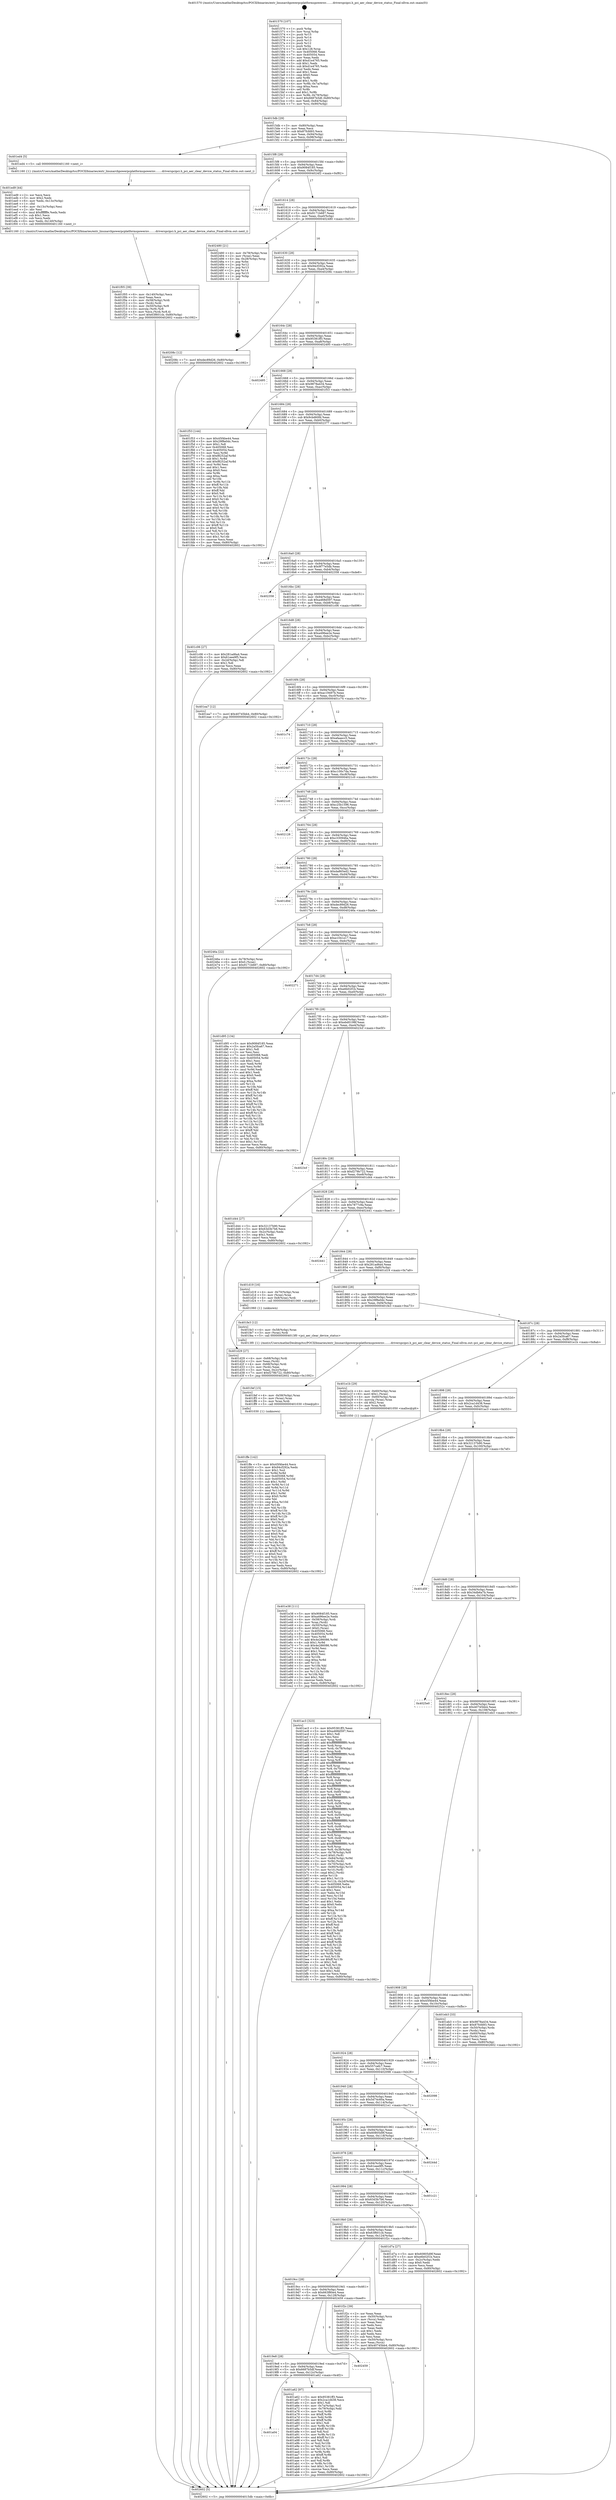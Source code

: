 digraph "0x401570" {
  label = "0x401570 (/mnt/c/Users/mathe/Desktop/tcc/POCII/binaries/extr_linuxarchpowerpcplatformspowernv........driverspcipci.h_pci_aer_clear_device_status_Final-ollvm.out::main(0))"
  labelloc = "t"
  node[shape=record]

  Entry [label="",width=0.3,height=0.3,shape=circle,fillcolor=black,style=filled]
  "0x4015db" [label="{
     0x4015db [29]\l
     | [instrs]\l
     &nbsp;&nbsp;0x4015db \<+3\>: mov -0x80(%rbp),%eax\l
     &nbsp;&nbsp;0x4015de \<+2\>: mov %eax,%ecx\l
     &nbsp;&nbsp;0x4015e0 \<+6\>: sub $0x87fcfd93,%ecx\l
     &nbsp;&nbsp;0x4015e6 \<+6\>: mov %eax,-0x94(%rbp)\l
     &nbsp;&nbsp;0x4015ec \<+6\>: mov %ecx,-0x98(%rbp)\l
     &nbsp;&nbsp;0x4015f2 \<+6\>: je 0000000000401ed4 \<main+0x964\>\l
  }"]
  "0x401ed4" [label="{
     0x401ed4 [5]\l
     | [instrs]\l
     &nbsp;&nbsp;0x401ed4 \<+5\>: call 0000000000401160 \<next_i\>\l
     | [calls]\l
     &nbsp;&nbsp;0x401160 \{1\} (/mnt/c/Users/mathe/Desktop/tcc/POCII/binaries/extr_linuxarchpowerpcplatformspowernv........driverspcipci.h_pci_aer_clear_device_status_Final-ollvm.out::next_i)\l
  }"]
  "0x4015f8" [label="{
     0x4015f8 [28]\l
     | [instrs]\l
     &nbsp;&nbsp;0x4015f8 \<+5\>: jmp 00000000004015fd \<main+0x8d\>\l
     &nbsp;&nbsp;0x4015fd \<+6\>: mov -0x94(%rbp),%eax\l
     &nbsp;&nbsp;0x401603 \<+5\>: sub $0x9084f185,%eax\l
     &nbsp;&nbsp;0x401608 \<+6\>: mov %eax,-0x9c(%rbp)\l
     &nbsp;&nbsp;0x40160e \<+6\>: je 00000000004024f2 \<main+0xf82\>\l
  }"]
  Exit [label="",width=0.3,height=0.3,shape=circle,fillcolor=black,style=filled,peripheries=2]
  "0x4024f2" [label="{
     0x4024f2\l
  }", style=dashed]
  "0x401614" [label="{
     0x401614 [28]\l
     | [instrs]\l
     &nbsp;&nbsp;0x401614 \<+5\>: jmp 0000000000401619 \<main+0xa9\>\l
     &nbsp;&nbsp;0x401619 \<+6\>: mov -0x94(%rbp),%eax\l
     &nbsp;&nbsp;0x40161f \<+5\>: sub $0x9171b687,%eax\l
     &nbsp;&nbsp;0x401624 \<+6\>: mov %eax,-0xa0(%rbp)\l
     &nbsp;&nbsp;0x40162a \<+6\>: je 0000000000402480 \<main+0xf10\>\l
  }"]
  "0x401ffe" [label="{
     0x401ffe [142]\l
     | [instrs]\l
     &nbsp;&nbsp;0x401ffe \<+5\>: mov $0x45f4be44,%ecx\l
     &nbsp;&nbsp;0x402003 \<+5\>: mov $0x94cf292a,%edx\l
     &nbsp;&nbsp;0x402008 \<+3\>: mov $0x1,%sil\l
     &nbsp;&nbsp;0x40200b \<+3\>: xor %r8d,%r8d\l
     &nbsp;&nbsp;0x40200e \<+8\>: mov 0x405068,%r9d\l
     &nbsp;&nbsp;0x402016 \<+8\>: mov 0x405054,%r10d\l
     &nbsp;&nbsp;0x40201e \<+4\>: sub $0x1,%r8d\l
     &nbsp;&nbsp;0x402022 \<+3\>: mov %r9d,%r11d\l
     &nbsp;&nbsp;0x402025 \<+3\>: add %r8d,%r11d\l
     &nbsp;&nbsp;0x402028 \<+4\>: imul %r11d,%r9d\l
     &nbsp;&nbsp;0x40202c \<+4\>: and $0x1,%r9d\l
     &nbsp;&nbsp;0x402030 \<+4\>: cmp $0x0,%r9d\l
     &nbsp;&nbsp;0x402034 \<+3\>: sete %bl\l
     &nbsp;&nbsp;0x402037 \<+4\>: cmp $0xa,%r10d\l
     &nbsp;&nbsp;0x40203b \<+4\>: setl %r14b\l
     &nbsp;&nbsp;0x40203f \<+3\>: mov %bl,%r15b\l
     &nbsp;&nbsp;0x402042 \<+4\>: xor $0xff,%r15b\l
     &nbsp;&nbsp;0x402046 \<+3\>: mov %r14b,%r12b\l
     &nbsp;&nbsp;0x402049 \<+4\>: xor $0xff,%r12b\l
     &nbsp;&nbsp;0x40204d \<+4\>: xor $0x0,%sil\l
     &nbsp;&nbsp;0x402051 \<+3\>: mov %r15b,%r13b\l
     &nbsp;&nbsp;0x402054 \<+4\>: and $0x0,%r13b\l
     &nbsp;&nbsp;0x402058 \<+3\>: and %sil,%bl\l
     &nbsp;&nbsp;0x40205b \<+3\>: mov %r12b,%al\l
     &nbsp;&nbsp;0x40205e \<+2\>: and $0x0,%al\l
     &nbsp;&nbsp;0x402060 \<+3\>: and %sil,%r14b\l
     &nbsp;&nbsp;0x402063 \<+3\>: or %bl,%r13b\l
     &nbsp;&nbsp;0x402066 \<+3\>: or %r14b,%al\l
     &nbsp;&nbsp;0x402069 \<+3\>: xor %al,%r13b\l
     &nbsp;&nbsp;0x40206c \<+3\>: or %r12b,%r15b\l
     &nbsp;&nbsp;0x40206f \<+4\>: xor $0xff,%r15b\l
     &nbsp;&nbsp;0x402073 \<+4\>: or $0x0,%sil\l
     &nbsp;&nbsp;0x402077 \<+3\>: and %sil,%r15b\l
     &nbsp;&nbsp;0x40207a \<+3\>: or %r15b,%r13b\l
     &nbsp;&nbsp;0x40207d \<+4\>: test $0x1,%r13b\l
     &nbsp;&nbsp;0x402081 \<+3\>: cmovne %edx,%ecx\l
     &nbsp;&nbsp;0x402084 \<+3\>: mov %ecx,-0x80(%rbp)\l
     &nbsp;&nbsp;0x402087 \<+5\>: jmp 0000000000402602 \<main+0x1092\>\l
  }"]
  "0x402480" [label="{
     0x402480 [21]\l
     | [instrs]\l
     &nbsp;&nbsp;0x402480 \<+4\>: mov -0x78(%rbp),%rax\l
     &nbsp;&nbsp;0x402484 \<+2\>: mov (%rax),%eax\l
     &nbsp;&nbsp;0x402486 \<+4\>: lea -0x28(%rbp),%rsp\l
     &nbsp;&nbsp;0x40248a \<+1\>: pop %rbx\l
     &nbsp;&nbsp;0x40248b \<+2\>: pop %r12\l
     &nbsp;&nbsp;0x40248d \<+2\>: pop %r13\l
     &nbsp;&nbsp;0x40248f \<+2\>: pop %r14\l
     &nbsp;&nbsp;0x402491 \<+2\>: pop %r15\l
     &nbsp;&nbsp;0x402493 \<+1\>: pop %rbp\l
     &nbsp;&nbsp;0x402494 \<+1\>: ret\l
  }"]
  "0x401630" [label="{
     0x401630 [28]\l
     | [instrs]\l
     &nbsp;&nbsp;0x401630 \<+5\>: jmp 0000000000401635 \<main+0xc5\>\l
     &nbsp;&nbsp;0x401635 \<+6\>: mov -0x94(%rbp),%eax\l
     &nbsp;&nbsp;0x40163b \<+5\>: sub $0x94cf292a,%eax\l
     &nbsp;&nbsp;0x401640 \<+6\>: mov %eax,-0xa4(%rbp)\l
     &nbsp;&nbsp;0x401646 \<+6\>: je 000000000040208c \<main+0xb1c\>\l
  }"]
  "0x401fef" [label="{
     0x401fef [15]\l
     | [instrs]\l
     &nbsp;&nbsp;0x401fef \<+4\>: mov -0x58(%rbp),%rax\l
     &nbsp;&nbsp;0x401ff3 \<+3\>: mov (%rax),%rax\l
     &nbsp;&nbsp;0x401ff6 \<+3\>: mov %rax,%rdi\l
     &nbsp;&nbsp;0x401ff9 \<+5\>: call 0000000000401030 \<free@plt\>\l
     | [calls]\l
     &nbsp;&nbsp;0x401030 \{1\} (unknown)\l
  }"]
  "0x40208c" [label="{
     0x40208c [12]\l
     | [instrs]\l
     &nbsp;&nbsp;0x40208c \<+7\>: movl $0xdec89d26,-0x80(%rbp)\l
     &nbsp;&nbsp;0x402093 \<+5\>: jmp 0000000000402602 \<main+0x1092\>\l
  }"]
  "0x40164c" [label="{
     0x40164c [28]\l
     | [instrs]\l
     &nbsp;&nbsp;0x40164c \<+5\>: jmp 0000000000401651 \<main+0xe1\>\l
     &nbsp;&nbsp;0x401651 \<+6\>: mov -0x94(%rbp),%eax\l
     &nbsp;&nbsp;0x401657 \<+5\>: sub $0x95381ff3,%eax\l
     &nbsp;&nbsp;0x40165c \<+6\>: mov %eax,-0xa8(%rbp)\l
     &nbsp;&nbsp;0x401662 \<+6\>: je 0000000000402495 \<main+0xf25\>\l
  }"]
  "0x401f05" [label="{
     0x401f05 [39]\l
     | [instrs]\l
     &nbsp;&nbsp;0x401f05 \<+6\>: mov -0x140(%rbp),%ecx\l
     &nbsp;&nbsp;0x401f0b \<+3\>: imul %eax,%ecx\l
     &nbsp;&nbsp;0x401f0e \<+4\>: mov -0x58(%rbp),%rdi\l
     &nbsp;&nbsp;0x401f12 \<+3\>: mov (%rdi),%rdi\l
     &nbsp;&nbsp;0x401f15 \<+4\>: mov -0x50(%rbp),%r8\l
     &nbsp;&nbsp;0x401f19 \<+3\>: movslq (%r8),%r8\l
     &nbsp;&nbsp;0x401f1c \<+4\>: mov %ecx,(%rdi,%r8,4)\l
     &nbsp;&nbsp;0x401f20 \<+7\>: movl $0x63f601cb,-0x80(%rbp)\l
     &nbsp;&nbsp;0x401f27 \<+5\>: jmp 0000000000402602 \<main+0x1092\>\l
  }"]
  "0x402495" [label="{
     0x402495\l
  }", style=dashed]
  "0x401668" [label="{
     0x401668 [28]\l
     | [instrs]\l
     &nbsp;&nbsp;0x401668 \<+5\>: jmp 000000000040166d \<main+0xfd\>\l
     &nbsp;&nbsp;0x40166d \<+6\>: mov -0x94(%rbp),%eax\l
     &nbsp;&nbsp;0x401673 \<+5\>: sub $0x9878a434,%eax\l
     &nbsp;&nbsp;0x401678 \<+6\>: mov %eax,-0xac(%rbp)\l
     &nbsp;&nbsp;0x40167e \<+6\>: je 0000000000401f53 \<main+0x9e3\>\l
  }"]
  "0x401ed9" [label="{
     0x401ed9 [44]\l
     | [instrs]\l
     &nbsp;&nbsp;0x401ed9 \<+2\>: xor %ecx,%ecx\l
     &nbsp;&nbsp;0x401edb \<+5\>: mov $0x2,%edx\l
     &nbsp;&nbsp;0x401ee0 \<+6\>: mov %edx,-0x13c(%rbp)\l
     &nbsp;&nbsp;0x401ee6 \<+1\>: cltd\l
     &nbsp;&nbsp;0x401ee7 \<+6\>: mov -0x13c(%rbp),%esi\l
     &nbsp;&nbsp;0x401eed \<+2\>: idiv %esi\l
     &nbsp;&nbsp;0x401eef \<+6\>: imul $0xfffffffe,%edx,%edx\l
     &nbsp;&nbsp;0x401ef5 \<+3\>: sub $0x1,%ecx\l
     &nbsp;&nbsp;0x401ef8 \<+2\>: sub %ecx,%edx\l
     &nbsp;&nbsp;0x401efa \<+6\>: mov %edx,-0x140(%rbp)\l
     &nbsp;&nbsp;0x401f00 \<+5\>: call 0000000000401160 \<next_i\>\l
     | [calls]\l
     &nbsp;&nbsp;0x401160 \{1\} (/mnt/c/Users/mathe/Desktop/tcc/POCII/binaries/extr_linuxarchpowerpcplatformspowernv........driverspcipci.h_pci_aer_clear_device_status_Final-ollvm.out::next_i)\l
  }"]
  "0x401f53" [label="{
     0x401f53 [144]\l
     | [instrs]\l
     &nbsp;&nbsp;0x401f53 \<+5\>: mov $0x45f4be44,%eax\l
     &nbsp;&nbsp;0x401f58 \<+5\>: mov $0x29f8e0dc,%ecx\l
     &nbsp;&nbsp;0x401f5d \<+2\>: mov $0x1,%dl\l
     &nbsp;&nbsp;0x401f5f \<+7\>: mov 0x405068,%esi\l
     &nbsp;&nbsp;0x401f66 \<+7\>: mov 0x405054,%edi\l
     &nbsp;&nbsp;0x401f6d \<+3\>: mov %esi,%r8d\l
     &nbsp;&nbsp;0x401f70 \<+7\>: sub $0xf8252af,%r8d\l
     &nbsp;&nbsp;0x401f77 \<+4\>: sub $0x1,%r8d\l
     &nbsp;&nbsp;0x401f7b \<+7\>: add $0xf8252af,%r8d\l
     &nbsp;&nbsp;0x401f82 \<+4\>: imul %r8d,%esi\l
     &nbsp;&nbsp;0x401f86 \<+3\>: and $0x1,%esi\l
     &nbsp;&nbsp;0x401f89 \<+3\>: cmp $0x0,%esi\l
     &nbsp;&nbsp;0x401f8c \<+4\>: sete %r9b\l
     &nbsp;&nbsp;0x401f90 \<+3\>: cmp $0xa,%edi\l
     &nbsp;&nbsp;0x401f93 \<+4\>: setl %r10b\l
     &nbsp;&nbsp;0x401f97 \<+3\>: mov %r9b,%r11b\l
     &nbsp;&nbsp;0x401f9a \<+4\>: xor $0xff,%r11b\l
     &nbsp;&nbsp;0x401f9e \<+3\>: mov %r10b,%bl\l
     &nbsp;&nbsp;0x401fa1 \<+3\>: xor $0xff,%bl\l
     &nbsp;&nbsp;0x401fa4 \<+3\>: xor $0x0,%dl\l
     &nbsp;&nbsp;0x401fa7 \<+3\>: mov %r11b,%r14b\l
     &nbsp;&nbsp;0x401faa \<+4\>: and $0x0,%r14b\l
     &nbsp;&nbsp;0x401fae \<+3\>: and %dl,%r9b\l
     &nbsp;&nbsp;0x401fb1 \<+3\>: mov %bl,%r15b\l
     &nbsp;&nbsp;0x401fb4 \<+4\>: and $0x0,%r15b\l
     &nbsp;&nbsp;0x401fb8 \<+3\>: and %dl,%r10b\l
     &nbsp;&nbsp;0x401fbb \<+3\>: or %r9b,%r14b\l
     &nbsp;&nbsp;0x401fbe \<+3\>: or %r10b,%r15b\l
     &nbsp;&nbsp;0x401fc1 \<+3\>: xor %r15b,%r14b\l
     &nbsp;&nbsp;0x401fc4 \<+3\>: or %bl,%r11b\l
     &nbsp;&nbsp;0x401fc7 \<+4\>: xor $0xff,%r11b\l
     &nbsp;&nbsp;0x401fcb \<+3\>: or $0x0,%dl\l
     &nbsp;&nbsp;0x401fce \<+3\>: and %dl,%r11b\l
     &nbsp;&nbsp;0x401fd1 \<+3\>: or %r11b,%r14b\l
     &nbsp;&nbsp;0x401fd4 \<+4\>: test $0x1,%r14b\l
     &nbsp;&nbsp;0x401fd8 \<+3\>: cmovne %ecx,%eax\l
     &nbsp;&nbsp;0x401fdb \<+3\>: mov %eax,-0x80(%rbp)\l
     &nbsp;&nbsp;0x401fde \<+5\>: jmp 0000000000402602 \<main+0x1092\>\l
  }"]
  "0x401684" [label="{
     0x401684 [28]\l
     | [instrs]\l
     &nbsp;&nbsp;0x401684 \<+5\>: jmp 0000000000401689 \<main+0x119\>\l
     &nbsp;&nbsp;0x401689 \<+6\>: mov -0x94(%rbp),%eax\l
     &nbsp;&nbsp;0x40168f \<+5\>: sub $0x9cbd60fd,%eax\l
     &nbsp;&nbsp;0x401694 \<+6\>: mov %eax,-0xb0(%rbp)\l
     &nbsp;&nbsp;0x40169a \<+6\>: je 0000000000402377 \<main+0xe07\>\l
  }"]
  "0x401e38" [label="{
     0x401e38 [111]\l
     | [instrs]\l
     &nbsp;&nbsp;0x401e38 \<+5\>: mov $0x9084f185,%ecx\l
     &nbsp;&nbsp;0x401e3d \<+5\>: mov $0xa496ee2e,%edx\l
     &nbsp;&nbsp;0x401e42 \<+4\>: mov -0x58(%rbp),%rdi\l
     &nbsp;&nbsp;0x401e46 \<+3\>: mov %rax,(%rdi)\l
     &nbsp;&nbsp;0x401e49 \<+4\>: mov -0x50(%rbp),%rax\l
     &nbsp;&nbsp;0x401e4d \<+6\>: movl $0x0,(%rax)\l
     &nbsp;&nbsp;0x401e53 \<+7\>: mov 0x405068,%esi\l
     &nbsp;&nbsp;0x401e5a \<+8\>: mov 0x405054,%r8d\l
     &nbsp;&nbsp;0x401e62 \<+3\>: mov %esi,%r9d\l
     &nbsp;&nbsp;0x401e65 \<+7\>: add $0x4e286086,%r9d\l
     &nbsp;&nbsp;0x401e6c \<+4\>: sub $0x1,%r9d\l
     &nbsp;&nbsp;0x401e70 \<+7\>: sub $0x4e286086,%r9d\l
     &nbsp;&nbsp;0x401e77 \<+4\>: imul %r9d,%esi\l
     &nbsp;&nbsp;0x401e7b \<+3\>: and $0x1,%esi\l
     &nbsp;&nbsp;0x401e7e \<+3\>: cmp $0x0,%esi\l
     &nbsp;&nbsp;0x401e81 \<+4\>: sete %r10b\l
     &nbsp;&nbsp;0x401e85 \<+4\>: cmp $0xa,%r8d\l
     &nbsp;&nbsp;0x401e89 \<+4\>: setl %r11b\l
     &nbsp;&nbsp;0x401e8d \<+3\>: mov %r10b,%bl\l
     &nbsp;&nbsp;0x401e90 \<+3\>: and %r11b,%bl\l
     &nbsp;&nbsp;0x401e93 \<+3\>: xor %r11b,%r10b\l
     &nbsp;&nbsp;0x401e96 \<+3\>: or %r10b,%bl\l
     &nbsp;&nbsp;0x401e99 \<+3\>: test $0x1,%bl\l
     &nbsp;&nbsp;0x401e9c \<+3\>: cmovne %edx,%ecx\l
     &nbsp;&nbsp;0x401e9f \<+3\>: mov %ecx,-0x80(%rbp)\l
     &nbsp;&nbsp;0x401ea2 \<+5\>: jmp 0000000000402602 \<main+0x1092\>\l
  }"]
  "0x402377" [label="{
     0x402377\l
  }", style=dashed]
  "0x4016a0" [label="{
     0x4016a0 [28]\l
     | [instrs]\l
     &nbsp;&nbsp;0x4016a0 \<+5\>: jmp 00000000004016a5 \<main+0x135\>\l
     &nbsp;&nbsp;0x4016a5 \<+6\>: mov -0x94(%rbp),%eax\l
     &nbsp;&nbsp;0x4016ab \<+5\>: sub $0x9f77e5db,%eax\l
     &nbsp;&nbsp;0x4016b0 \<+6\>: mov %eax,-0xb4(%rbp)\l
     &nbsp;&nbsp;0x4016b6 \<+6\>: je 0000000000402358 \<main+0xde8\>\l
  }"]
  "0x401d29" [label="{
     0x401d29 [27]\l
     | [instrs]\l
     &nbsp;&nbsp;0x401d29 \<+4\>: mov -0x68(%rbp),%rdi\l
     &nbsp;&nbsp;0x401d2d \<+2\>: mov %eax,(%rdi)\l
     &nbsp;&nbsp;0x401d2f \<+4\>: mov -0x68(%rbp),%rdi\l
     &nbsp;&nbsp;0x401d33 \<+2\>: mov (%rdi),%eax\l
     &nbsp;&nbsp;0x401d35 \<+3\>: mov %eax,-0x2c(%rbp)\l
     &nbsp;&nbsp;0x401d38 \<+7\>: movl $0xf279b722,-0x80(%rbp)\l
     &nbsp;&nbsp;0x401d3f \<+5\>: jmp 0000000000402602 \<main+0x1092\>\l
  }"]
  "0x402358" [label="{
     0x402358\l
  }", style=dashed]
  "0x4016bc" [label="{
     0x4016bc [28]\l
     | [instrs]\l
     &nbsp;&nbsp;0x4016bc \<+5\>: jmp 00000000004016c1 \<main+0x151\>\l
     &nbsp;&nbsp;0x4016c1 \<+6\>: mov -0x94(%rbp),%eax\l
     &nbsp;&nbsp;0x4016c7 \<+5\>: sub $0xa468d597,%eax\l
     &nbsp;&nbsp;0x4016cc \<+6\>: mov %eax,-0xb8(%rbp)\l
     &nbsp;&nbsp;0x4016d2 \<+6\>: je 0000000000401c06 \<main+0x696\>\l
  }"]
  "0x401570" [label="{
     0x401570 [107]\l
     | [instrs]\l
     &nbsp;&nbsp;0x401570 \<+1\>: push %rbp\l
     &nbsp;&nbsp;0x401571 \<+3\>: mov %rsp,%rbp\l
     &nbsp;&nbsp;0x401574 \<+2\>: push %r15\l
     &nbsp;&nbsp;0x401576 \<+2\>: push %r14\l
     &nbsp;&nbsp;0x401578 \<+2\>: push %r13\l
     &nbsp;&nbsp;0x40157a \<+2\>: push %r12\l
     &nbsp;&nbsp;0x40157c \<+1\>: push %rbx\l
     &nbsp;&nbsp;0x40157d \<+7\>: sub $0x128,%rsp\l
     &nbsp;&nbsp;0x401584 \<+7\>: mov 0x405068,%eax\l
     &nbsp;&nbsp;0x40158b \<+7\>: mov 0x405054,%ecx\l
     &nbsp;&nbsp;0x401592 \<+2\>: mov %eax,%edx\l
     &nbsp;&nbsp;0x401594 \<+6\>: add $0xd1e4765,%edx\l
     &nbsp;&nbsp;0x40159a \<+3\>: sub $0x1,%edx\l
     &nbsp;&nbsp;0x40159d \<+6\>: sub $0xd1e4765,%edx\l
     &nbsp;&nbsp;0x4015a3 \<+3\>: imul %edx,%eax\l
     &nbsp;&nbsp;0x4015a6 \<+3\>: and $0x1,%eax\l
     &nbsp;&nbsp;0x4015a9 \<+3\>: cmp $0x0,%eax\l
     &nbsp;&nbsp;0x4015ac \<+4\>: sete %r8b\l
     &nbsp;&nbsp;0x4015b0 \<+4\>: and $0x1,%r8b\l
     &nbsp;&nbsp;0x4015b4 \<+4\>: mov %r8b,-0x7a(%rbp)\l
     &nbsp;&nbsp;0x4015b8 \<+3\>: cmp $0xa,%ecx\l
     &nbsp;&nbsp;0x4015bb \<+4\>: setl %r8b\l
     &nbsp;&nbsp;0x4015bf \<+4\>: and $0x1,%r8b\l
     &nbsp;&nbsp;0x4015c3 \<+4\>: mov %r8b,-0x79(%rbp)\l
     &nbsp;&nbsp;0x4015c7 \<+7\>: movl $0x6687b5df,-0x80(%rbp)\l
     &nbsp;&nbsp;0x4015ce \<+6\>: mov %edi,-0x84(%rbp)\l
     &nbsp;&nbsp;0x4015d4 \<+7\>: mov %rsi,-0x90(%rbp)\l
  }"]
  "0x401c06" [label="{
     0x401c06 [27]\l
     | [instrs]\l
     &nbsp;&nbsp;0x401c06 \<+5\>: mov $0x281ad6a4,%eax\l
     &nbsp;&nbsp;0x401c0b \<+5\>: mov $0x61eee9f5,%ecx\l
     &nbsp;&nbsp;0x401c10 \<+3\>: mov -0x2d(%rbp),%dl\l
     &nbsp;&nbsp;0x401c13 \<+3\>: test $0x1,%dl\l
     &nbsp;&nbsp;0x401c16 \<+3\>: cmovne %ecx,%eax\l
     &nbsp;&nbsp;0x401c19 \<+3\>: mov %eax,-0x80(%rbp)\l
     &nbsp;&nbsp;0x401c1c \<+5\>: jmp 0000000000402602 \<main+0x1092\>\l
  }"]
  "0x4016d8" [label="{
     0x4016d8 [28]\l
     | [instrs]\l
     &nbsp;&nbsp;0x4016d8 \<+5\>: jmp 00000000004016dd \<main+0x16d\>\l
     &nbsp;&nbsp;0x4016dd \<+6\>: mov -0x94(%rbp),%eax\l
     &nbsp;&nbsp;0x4016e3 \<+5\>: sub $0xa496ee2e,%eax\l
     &nbsp;&nbsp;0x4016e8 \<+6\>: mov %eax,-0xbc(%rbp)\l
     &nbsp;&nbsp;0x4016ee \<+6\>: je 0000000000401ea7 \<main+0x937\>\l
  }"]
  "0x402602" [label="{
     0x402602 [5]\l
     | [instrs]\l
     &nbsp;&nbsp;0x402602 \<+5\>: jmp 00000000004015db \<main+0x6b\>\l
  }"]
  "0x401ea7" [label="{
     0x401ea7 [12]\l
     | [instrs]\l
     &nbsp;&nbsp;0x401ea7 \<+7\>: movl $0x40745bb4,-0x80(%rbp)\l
     &nbsp;&nbsp;0x401eae \<+5\>: jmp 0000000000402602 \<main+0x1092\>\l
  }"]
  "0x4016f4" [label="{
     0x4016f4 [28]\l
     | [instrs]\l
     &nbsp;&nbsp;0x4016f4 \<+5\>: jmp 00000000004016f9 \<main+0x189\>\l
     &nbsp;&nbsp;0x4016f9 \<+6\>: mov -0x94(%rbp),%eax\l
     &nbsp;&nbsp;0x4016ff \<+5\>: sub $0xac19497b,%eax\l
     &nbsp;&nbsp;0x401704 \<+6\>: mov %eax,-0xc0(%rbp)\l
     &nbsp;&nbsp;0x40170a \<+6\>: je 0000000000401c74 \<main+0x704\>\l
  }"]
  "0x401a04" [label="{
     0x401a04\l
  }", style=dashed]
  "0x401c74" [label="{
     0x401c74\l
  }", style=dashed]
  "0x401710" [label="{
     0x401710 [28]\l
     | [instrs]\l
     &nbsp;&nbsp;0x401710 \<+5\>: jmp 0000000000401715 \<main+0x1a5\>\l
     &nbsp;&nbsp;0x401715 \<+6\>: mov -0x94(%rbp),%eax\l
     &nbsp;&nbsp;0x40171b \<+5\>: sub $0xafaaecc5,%eax\l
     &nbsp;&nbsp;0x401720 \<+6\>: mov %eax,-0xc4(%rbp)\l
     &nbsp;&nbsp;0x401726 \<+6\>: je 00000000004024d7 \<main+0xf67\>\l
  }"]
  "0x401a62" [label="{
     0x401a62 [97]\l
     | [instrs]\l
     &nbsp;&nbsp;0x401a62 \<+5\>: mov $0x95381ff3,%eax\l
     &nbsp;&nbsp;0x401a67 \<+5\>: mov $0x2ca1d438,%ecx\l
     &nbsp;&nbsp;0x401a6c \<+2\>: mov $0x1,%dl\l
     &nbsp;&nbsp;0x401a6e \<+4\>: mov -0x7a(%rbp),%sil\l
     &nbsp;&nbsp;0x401a72 \<+4\>: mov -0x79(%rbp),%dil\l
     &nbsp;&nbsp;0x401a76 \<+3\>: mov %sil,%r8b\l
     &nbsp;&nbsp;0x401a79 \<+4\>: xor $0xff,%r8b\l
     &nbsp;&nbsp;0x401a7d \<+3\>: mov %dil,%r9b\l
     &nbsp;&nbsp;0x401a80 \<+4\>: xor $0xff,%r9b\l
     &nbsp;&nbsp;0x401a84 \<+3\>: xor $0x1,%dl\l
     &nbsp;&nbsp;0x401a87 \<+3\>: mov %r8b,%r10b\l
     &nbsp;&nbsp;0x401a8a \<+4\>: and $0xff,%r10b\l
     &nbsp;&nbsp;0x401a8e \<+3\>: and %dl,%sil\l
     &nbsp;&nbsp;0x401a91 \<+3\>: mov %r9b,%r11b\l
     &nbsp;&nbsp;0x401a94 \<+4\>: and $0xff,%r11b\l
     &nbsp;&nbsp;0x401a98 \<+3\>: and %dl,%dil\l
     &nbsp;&nbsp;0x401a9b \<+3\>: or %sil,%r10b\l
     &nbsp;&nbsp;0x401a9e \<+3\>: or %dil,%r11b\l
     &nbsp;&nbsp;0x401aa1 \<+3\>: xor %r11b,%r10b\l
     &nbsp;&nbsp;0x401aa4 \<+3\>: or %r9b,%r8b\l
     &nbsp;&nbsp;0x401aa7 \<+4\>: xor $0xff,%r8b\l
     &nbsp;&nbsp;0x401aab \<+3\>: or $0x1,%dl\l
     &nbsp;&nbsp;0x401aae \<+3\>: and %dl,%r8b\l
     &nbsp;&nbsp;0x401ab1 \<+3\>: or %r8b,%r10b\l
     &nbsp;&nbsp;0x401ab4 \<+4\>: test $0x1,%r10b\l
     &nbsp;&nbsp;0x401ab8 \<+3\>: cmovne %ecx,%eax\l
     &nbsp;&nbsp;0x401abb \<+3\>: mov %eax,-0x80(%rbp)\l
     &nbsp;&nbsp;0x401abe \<+5\>: jmp 0000000000402602 \<main+0x1092\>\l
  }"]
  "0x4024d7" [label="{
     0x4024d7\l
  }", style=dashed]
  "0x40172c" [label="{
     0x40172c [28]\l
     | [instrs]\l
     &nbsp;&nbsp;0x40172c \<+5\>: jmp 0000000000401731 \<main+0x1c1\>\l
     &nbsp;&nbsp;0x401731 \<+6\>: mov -0x94(%rbp),%eax\l
     &nbsp;&nbsp;0x401737 \<+5\>: sub $0xc100c7da,%eax\l
     &nbsp;&nbsp;0x40173c \<+6\>: mov %eax,-0xc8(%rbp)\l
     &nbsp;&nbsp;0x401742 \<+6\>: je 00000000004021c0 \<main+0xc50\>\l
  }"]
  "0x4019e8" [label="{
     0x4019e8 [28]\l
     | [instrs]\l
     &nbsp;&nbsp;0x4019e8 \<+5\>: jmp 00000000004019ed \<main+0x47d\>\l
     &nbsp;&nbsp;0x4019ed \<+6\>: mov -0x94(%rbp),%eax\l
     &nbsp;&nbsp;0x4019f3 \<+5\>: sub $0x6687b5df,%eax\l
     &nbsp;&nbsp;0x4019f8 \<+6\>: mov %eax,-0x12c(%rbp)\l
     &nbsp;&nbsp;0x4019fe \<+6\>: je 0000000000401a62 \<main+0x4f2\>\l
  }"]
  "0x4021c0" [label="{
     0x4021c0\l
  }", style=dashed]
  "0x401748" [label="{
     0x401748 [28]\l
     | [instrs]\l
     &nbsp;&nbsp;0x401748 \<+5\>: jmp 000000000040174d \<main+0x1dd\>\l
     &nbsp;&nbsp;0x40174d \<+6\>: mov -0x94(%rbp),%eax\l
     &nbsp;&nbsp;0x401753 \<+5\>: sub $0xc25b1596,%eax\l
     &nbsp;&nbsp;0x401758 \<+6\>: mov %eax,-0xcc(%rbp)\l
     &nbsp;&nbsp;0x40175e \<+6\>: je 0000000000402128 \<main+0xbb8\>\l
  }"]
  "0x402459" [label="{
     0x402459\l
  }", style=dashed]
  "0x402128" [label="{
     0x402128\l
  }", style=dashed]
  "0x401764" [label="{
     0x401764 [28]\l
     | [instrs]\l
     &nbsp;&nbsp;0x401764 \<+5\>: jmp 0000000000401769 \<main+0x1f9\>\l
     &nbsp;&nbsp;0x401769 \<+6\>: mov -0x94(%rbp),%eax\l
     &nbsp;&nbsp;0x40176f \<+5\>: sub $0xc330946a,%eax\l
     &nbsp;&nbsp;0x401774 \<+6\>: mov %eax,-0xd0(%rbp)\l
     &nbsp;&nbsp;0x40177a \<+6\>: je 00000000004021b4 \<main+0xc44\>\l
  }"]
  "0x4019cc" [label="{
     0x4019cc [28]\l
     | [instrs]\l
     &nbsp;&nbsp;0x4019cc \<+5\>: jmp 00000000004019d1 \<main+0x461\>\l
     &nbsp;&nbsp;0x4019d1 \<+6\>: mov -0x94(%rbp),%eax\l
     &nbsp;&nbsp;0x4019d7 \<+5\>: sub $0x663f80e4,%eax\l
     &nbsp;&nbsp;0x4019dc \<+6\>: mov %eax,-0x128(%rbp)\l
     &nbsp;&nbsp;0x4019e2 \<+6\>: je 0000000000402459 \<main+0xee9\>\l
  }"]
  "0x4021b4" [label="{
     0x4021b4\l
  }", style=dashed]
  "0x401780" [label="{
     0x401780 [28]\l
     | [instrs]\l
     &nbsp;&nbsp;0x401780 \<+5\>: jmp 0000000000401785 \<main+0x215\>\l
     &nbsp;&nbsp;0x401785 \<+6\>: mov -0x94(%rbp),%eax\l
     &nbsp;&nbsp;0x40178b \<+5\>: sub $0xda865ed2,%eax\l
     &nbsp;&nbsp;0x401790 \<+6\>: mov %eax,-0xd4(%rbp)\l
     &nbsp;&nbsp;0x401796 \<+6\>: je 0000000000401d0d \<main+0x79d\>\l
  }"]
  "0x401f2c" [label="{
     0x401f2c [39]\l
     | [instrs]\l
     &nbsp;&nbsp;0x401f2c \<+2\>: xor %eax,%eax\l
     &nbsp;&nbsp;0x401f2e \<+4\>: mov -0x50(%rbp),%rcx\l
     &nbsp;&nbsp;0x401f32 \<+2\>: mov (%rcx),%edx\l
     &nbsp;&nbsp;0x401f34 \<+2\>: mov %eax,%esi\l
     &nbsp;&nbsp;0x401f36 \<+2\>: sub %edx,%esi\l
     &nbsp;&nbsp;0x401f38 \<+2\>: mov %eax,%edx\l
     &nbsp;&nbsp;0x401f3a \<+3\>: sub $0x1,%edx\l
     &nbsp;&nbsp;0x401f3d \<+2\>: add %edx,%esi\l
     &nbsp;&nbsp;0x401f3f \<+2\>: sub %esi,%eax\l
     &nbsp;&nbsp;0x401f41 \<+4\>: mov -0x50(%rbp),%rcx\l
     &nbsp;&nbsp;0x401f45 \<+2\>: mov %eax,(%rcx)\l
     &nbsp;&nbsp;0x401f47 \<+7\>: movl $0x40745bb4,-0x80(%rbp)\l
     &nbsp;&nbsp;0x401f4e \<+5\>: jmp 0000000000402602 \<main+0x1092\>\l
  }"]
  "0x401d0d" [label="{
     0x401d0d\l
  }", style=dashed]
  "0x40179c" [label="{
     0x40179c [28]\l
     | [instrs]\l
     &nbsp;&nbsp;0x40179c \<+5\>: jmp 00000000004017a1 \<main+0x231\>\l
     &nbsp;&nbsp;0x4017a1 \<+6\>: mov -0x94(%rbp),%eax\l
     &nbsp;&nbsp;0x4017a7 \<+5\>: sub $0xdec89d26,%eax\l
     &nbsp;&nbsp;0x4017ac \<+6\>: mov %eax,-0xd8(%rbp)\l
     &nbsp;&nbsp;0x4017b2 \<+6\>: je 000000000040246a \<main+0xefa\>\l
  }"]
  "0x4019b0" [label="{
     0x4019b0 [28]\l
     | [instrs]\l
     &nbsp;&nbsp;0x4019b0 \<+5\>: jmp 00000000004019b5 \<main+0x445\>\l
     &nbsp;&nbsp;0x4019b5 \<+6\>: mov -0x94(%rbp),%eax\l
     &nbsp;&nbsp;0x4019bb \<+5\>: sub $0x63f601cb,%eax\l
     &nbsp;&nbsp;0x4019c0 \<+6\>: mov %eax,-0x124(%rbp)\l
     &nbsp;&nbsp;0x4019c6 \<+6\>: je 0000000000401f2c \<main+0x9bc\>\l
  }"]
  "0x40246a" [label="{
     0x40246a [22]\l
     | [instrs]\l
     &nbsp;&nbsp;0x40246a \<+4\>: mov -0x78(%rbp),%rax\l
     &nbsp;&nbsp;0x40246e \<+6\>: movl $0x0,(%rax)\l
     &nbsp;&nbsp;0x402474 \<+7\>: movl $0x9171b687,-0x80(%rbp)\l
     &nbsp;&nbsp;0x40247b \<+5\>: jmp 0000000000402602 \<main+0x1092\>\l
  }"]
  "0x4017b8" [label="{
     0x4017b8 [28]\l
     | [instrs]\l
     &nbsp;&nbsp;0x4017b8 \<+5\>: jmp 00000000004017bd \<main+0x24d\>\l
     &nbsp;&nbsp;0x4017bd \<+6\>: mov -0x94(%rbp),%eax\l
     &nbsp;&nbsp;0x4017c3 \<+5\>: sub $0xe1041e17,%eax\l
     &nbsp;&nbsp;0x4017c8 \<+6\>: mov %eax,-0xdc(%rbp)\l
     &nbsp;&nbsp;0x4017ce \<+6\>: je 0000000000402271 \<main+0xd01\>\l
  }"]
  "0x401d7a" [label="{
     0x401d7a [27]\l
     | [instrs]\l
     &nbsp;&nbsp;0x401d7a \<+5\>: mov $0x60805d9f,%eax\l
     &nbsp;&nbsp;0x401d7f \<+5\>: mov $0xe6b02f1b,%ecx\l
     &nbsp;&nbsp;0x401d84 \<+3\>: mov -0x2c(%rbp),%edx\l
     &nbsp;&nbsp;0x401d87 \<+3\>: cmp $0x0,%edx\l
     &nbsp;&nbsp;0x401d8a \<+3\>: cmove %ecx,%eax\l
     &nbsp;&nbsp;0x401d8d \<+3\>: mov %eax,-0x80(%rbp)\l
     &nbsp;&nbsp;0x401d90 \<+5\>: jmp 0000000000402602 \<main+0x1092\>\l
  }"]
  "0x402271" [label="{
     0x402271\l
  }", style=dashed]
  "0x4017d4" [label="{
     0x4017d4 [28]\l
     | [instrs]\l
     &nbsp;&nbsp;0x4017d4 \<+5\>: jmp 00000000004017d9 \<main+0x269\>\l
     &nbsp;&nbsp;0x4017d9 \<+6\>: mov -0x94(%rbp),%eax\l
     &nbsp;&nbsp;0x4017df \<+5\>: sub $0xe6b02f1b,%eax\l
     &nbsp;&nbsp;0x4017e4 \<+6\>: mov %eax,-0xe0(%rbp)\l
     &nbsp;&nbsp;0x4017ea \<+6\>: je 0000000000401d95 \<main+0x825\>\l
  }"]
  "0x401994" [label="{
     0x401994 [28]\l
     | [instrs]\l
     &nbsp;&nbsp;0x401994 \<+5\>: jmp 0000000000401999 \<main+0x429\>\l
     &nbsp;&nbsp;0x401999 \<+6\>: mov -0x94(%rbp),%eax\l
     &nbsp;&nbsp;0x40199f \<+5\>: sub $0x63d3b7b6,%eax\l
     &nbsp;&nbsp;0x4019a4 \<+6\>: mov %eax,-0x120(%rbp)\l
     &nbsp;&nbsp;0x4019aa \<+6\>: je 0000000000401d7a \<main+0x80a\>\l
  }"]
  "0x401d95" [label="{
     0x401d95 [134]\l
     | [instrs]\l
     &nbsp;&nbsp;0x401d95 \<+5\>: mov $0x9084f185,%eax\l
     &nbsp;&nbsp;0x401d9a \<+5\>: mov $0x2a5fca67,%ecx\l
     &nbsp;&nbsp;0x401d9f \<+2\>: mov $0x1,%dl\l
     &nbsp;&nbsp;0x401da1 \<+2\>: xor %esi,%esi\l
     &nbsp;&nbsp;0x401da3 \<+7\>: mov 0x405068,%edi\l
     &nbsp;&nbsp;0x401daa \<+8\>: mov 0x405054,%r8d\l
     &nbsp;&nbsp;0x401db2 \<+3\>: sub $0x1,%esi\l
     &nbsp;&nbsp;0x401db5 \<+3\>: mov %edi,%r9d\l
     &nbsp;&nbsp;0x401db8 \<+3\>: add %esi,%r9d\l
     &nbsp;&nbsp;0x401dbb \<+4\>: imul %r9d,%edi\l
     &nbsp;&nbsp;0x401dbf \<+3\>: and $0x1,%edi\l
     &nbsp;&nbsp;0x401dc2 \<+3\>: cmp $0x0,%edi\l
     &nbsp;&nbsp;0x401dc5 \<+4\>: sete %r10b\l
     &nbsp;&nbsp;0x401dc9 \<+4\>: cmp $0xa,%r8d\l
     &nbsp;&nbsp;0x401dcd \<+4\>: setl %r11b\l
     &nbsp;&nbsp;0x401dd1 \<+3\>: mov %r10b,%bl\l
     &nbsp;&nbsp;0x401dd4 \<+3\>: xor $0xff,%bl\l
     &nbsp;&nbsp;0x401dd7 \<+3\>: mov %r11b,%r14b\l
     &nbsp;&nbsp;0x401dda \<+4\>: xor $0xff,%r14b\l
     &nbsp;&nbsp;0x401dde \<+3\>: xor $0x1,%dl\l
     &nbsp;&nbsp;0x401de1 \<+3\>: mov %bl,%r15b\l
     &nbsp;&nbsp;0x401de4 \<+4\>: and $0xff,%r15b\l
     &nbsp;&nbsp;0x401de8 \<+3\>: and %dl,%r10b\l
     &nbsp;&nbsp;0x401deb \<+3\>: mov %r14b,%r12b\l
     &nbsp;&nbsp;0x401dee \<+4\>: and $0xff,%r12b\l
     &nbsp;&nbsp;0x401df2 \<+3\>: and %dl,%r11b\l
     &nbsp;&nbsp;0x401df5 \<+3\>: or %r10b,%r15b\l
     &nbsp;&nbsp;0x401df8 \<+3\>: or %r11b,%r12b\l
     &nbsp;&nbsp;0x401dfb \<+3\>: xor %r12b,%r15b\l
     &nbsp;&nbsp;0x401dfe \<+3\>: or %r14b,%bl\l
     &nbsp;&nbsp;0x401e01 \<+3\>: xor $0xff,%bl\l
     &nbsp;&nbsp;0x401e04 \<+3\>: or $0x1,%dl\l
     &nbsp;&nbsp;0x401e07 \<+2\>: and %dl,%bl\l
     &nbsp;&nbsp;0x401e09 \<+3\>: or %bl,%r15b\l
     &nbsp;&nbsp;0x401e0c \<+4\>: test $0x1,%r15b\l
     &nbsp;&nbsp;0x401e10 \<+3\>: cmovne %ecx,%eax\l
     &nbsp;&nbsp;0x401e13 \<+3\>: mov %eax,-0x80(%rbp)\l
     &nbsp;&nbsp;0x401e16 \<+5\>: jmp 0000000000402602 \<main+0x1092\>\l
  }"]
  "0x4017f0" [label="{
     0x4017f0 [28]\l
     | [instrs]\l
     &nbsp;&nbsp;0x4017f0 \<+5\>: jmp 00000000004017f5 \<main+0x285\>\l
     &nbsp;&nbsp;0x4017f5 \<+6\>: mov -0x94(%rbp),%eax\l
     &nbsp;&nbsp;0x4017fb \<+5\>: sub $0xebd0198f,%eax\l
     &nbsp;&nbsp;0x401800 \<+6\>: mov %eax,-0xe4(%rbp)\l
     &nbsp;&nbsp;0x401806 \<+6\>: je 00000000004023cf \<main+0xe5f\>\l
  }"]
  "0x401c21" [label="{
     0x401c21\l
  }", style=dashed]
  "0x4023cf" [label="{
     0x4023cf\l
  }", style=dashed]
  "0x40180c" [label="{
     0x40180c [28]\l
     | [instrs]\l
     &nbsp;&nbsp;0x40180c \<+5\>: jmp 0000000000401811 \<main+0x2a1\>\l
     &nbsp;&nbsp;0x401811 \<+6\>: mov -0x94(%rbp),%eax\l
     &nbsp;&nbsp;0x401817 \<+5\>: sub $0xf279b722,%eax\l
     &nbsp;&nbsp;0x40181c \<+6\>: mov %eax,-0xe8(%rbp)\l
     &nbsp;&nbsp;0x401822 \<+6\>: je 0000000000401d44 \<main+0x7d4\>\l
  }"]
  "0x401978" [label="{
     0x401978 [28]\l
     | [instrs]\l
     &nbsp;&nbsp;0x401978 \<+5\>: jmp 000000000040197d \<main+0x40d\>\l
     &nbsp;&nbsp;0x40197d \<+6\>: mov -0x94(%rbp),%eax\l
     &nbsp;&nbsp;0x401983 \<+5\>: sub $0x61eee9f5,%eax\l
     &nbsp;&nbsp;0x401988 \<+6\>: mov %eax,-0x11c(%rbp)\l
     &nbsp;&nbsp;0x40198e \<+6\>: je 0000000000401c21 \<main+0x6b1\>\l
  }"]
  "0x401d44" [label="{
     0x401d44 [27]\l
     | [instrs]\l
     &nbsp;&nbsp;0x401d44 \<+5\>: mov $0x32137b90,%eax\l
     &nbsp;&nbsp;0x401d49 \<+5\>: mov $0x63d3b7b6,%ecx\l
     &nbsp;&nbsp;0x401d4e \<+3\>: mov -0x2c(%rbp),%edx\l
     &nbsp;&nbsp;0x401d51 \<+3\>: cmp $0x1,%edx\l
     &nbsp;&nbsp;0x401d54 \<+3\>: cmovl %ecx,%eax\l
     &nbsp;&nbsp;0x401d57 \<+3\>: mov %eax,-0x80(%rbp)\l
     &nbsp;&nbsp;0x401d5a \<+5\>: jmp 0000000000402602 \<main+0x1092\>\l
  }"]
  "0x401828" [label="{
     0x401828 [28]\l
     | [instrs]\l
     &nbsp;&nbsp;0x401828 \<+5\>: jmp 000000000040182d \<main+0x2bd\>\l
     &nbsp;&nbsp;0x40182d \<+6\>: mov -0x94(%rbp),%eax\l
     &nbsp;&nbsp;0x401833 \<+5\>: sub $0x7877c9a,%eax\l
     &nbsp;&nbsp;0x401838 \<+6\>: mov %eax,-0xec(%rbp)\l
     &nbsp;&nbsp;0x40183e \<+6\>: je 0000000000402441 \<main+0xed1\>\l
  }"]
  "0x40244d" [label="{
     0x40244d\l
  }", style=dashed]
  "0x402441" [label="{
     0x402441\l
  }", style=dashed]
  "0x401844" [label="{
     0x401844 [28]\l
     | [instrs]\l
     &nbsp;&nbsp;0x401844 \<+5\>: jmp 0000000000401849 \<main+0x2d9\>\l
     &nbsp;&nbsp;0x401849 \<+6\>: mov -0x94(%rbp),%eax\l
     &nbsp;&nbsp;0x40184f \<+5\>: sub $0x281ad6a4,%eax\l
     &nbsp;&nbsp;0x401854 \<+6\>: mov %eax,-0xf0(%rbp)\l
     &nbsp;&nbsp;0x40185a \<+6\>: je 0000000000401d19 \<main+0x7a9\>\l
  }"]
  "0x40195c" [label="{
     0x40195c [28]\l
     | [instrs]\l
     &nbsp;&nbsp;0x40195c \<+5\>: jmp 0000000000401961 \<main+0x3f1\>\l
     &nbsp;&nbsp;0x401961 \<+6\>: mov -0x94(%rbp),%eax\l
     &nbsp;&nbsp;0x401967 \<+5\>: sub $0x60805d9f,%eax\l
     &nbsp;&nbsp;0x40196c \<+6\>: mov %eax,-0x118(%rbp)\l
     &nbsp;&nbsp;0x401972 \<+6\>: je 000000000040244d \<main+0xedd\>\l
  }"]
  "0x401d19" [label="{
     0x401d19 [16]\l
     | [instrs]\l
     &nbsp;&nbsp;0x401d19 \<+4\>: mov -0x70(%rbp),%rax\l
     &nbsp;&nbsp;0x401d1d \<+3\>: mov (%rax),%rax\l
     &nbsp;&nbsp;0x401d20 \<+4\>: mov 0x8(%rax),%rdi\l
     &nbsp;&nbsp;0x401d24 \<+5\>: call 0000000000401060 \<atoi@plt\>\l
     | [calls]\l
     &nbsp;&nbsp;0x401060 \{1\} (unknown)\l
  }"]
  "0x401860" [label="{
     0x401860 [28]\l
     | [instrs]\l
     &nbsp;&nbsp;0x401860 \<+5\>: jmp 0000000000401865 \<main+0x2f5\>\l
     &nbsp;&nbsp;0x401865 \<+6\>: mov -0x94(%rbp),%eax\l
     &nbsp;&nbsp;0x40186b \<+5\>: sub $0x29f8e0dc,%eax\l
     &nbsp;&nbsp;0x401870 \<+6\>: mov %eax,-0xf4(%rbp)\l
     &nbsp;&nbsp;0x401876 \<+6\>: je 0000000000401fe3 \<main+0xa73\>\l
  }"]
  "0x4021e1" [label="{
     0x4021e1\l
  }", style=dashed]
  "0x401fe3" [label="{
     0x401fe3 [12]\l
     | [instrs]\l
     &nbsp;&nbsp;0x401fe3 \<+4\>: mov -0x58(%rbp),%rax\l
     &nbsp;&nbsp;0x401fe7 \<+3\>: mov (%rax),%rdi\l
     &nbsp;&nbsp;0x401fea \<+5\>: call 00000000004013f0 \<pci_aer_clear_device_status\>\l
     | [calls]\l
     &nbsp;&nbsp;0x4013f0 \{1\} (/mnt/c/Users/mathe/Desktop/tcc/POCII/binaries/extr_linuxarchpowerpcplatformspowernv........driverspcipci.h_pci_aer_clear_device_status_Final-ollvm.out::pci_aer_clear_device_status)\l
  }"]
  "0x40187c" [label="{
     0x40187c [28]\l
     | [instrs]\l
     &nbsp;&nbsp;0x40187c \<+5\>: jmp 0000000000401881 \<main+0x311\>\l
     &nbsp;&nbsp;0x401881 \<+6\>: mov -0x94(%rbp),%eax\l
     &nbsp;&nbsp;0x401887 \<+5\>: sub $0x2a5fca67,%eax\l
     &nbsp;&nbsp;0x40188c \<+6\>: mov %eax,-0xf8(%rbp)\l
     &nbsp;&nbsp;0x401892 \<+6\>: je 0000000000401e1b \<main+0x8ab\>\l
  }"]
  "0x401940" [label="{
     0x401940 [28]\l
     | [instrs]\l
     &nbsp;&nbsp;0x401940 \<+5\>: jmp 0000000000401945 \<main+0x3d5\>\l
     &nbsp;&nbsp;0x401945 \<+6\>: mov -0x94(%rbp),%eax\l
     &nbsp;&nbsp;0x40194b \<+5\>: sub $0x5d74c60a,%eax\l
     &nbsp;&nbsp;0x401950 \<+6\>: mov %eax,-0x114(%rbp)\l
     &nbsp;&nbsp;0x401956 \<+6\>: je 00000000004021e1 \<main+0xc71\>\l
  }"]
  "0x401e1b" [label="{
     0x401e1b [29]\l
     | [instrs]\l
     &nbsp;&nbsp;0x401e1b \<+4\>: mov -0x60(%rbp),%rax\l
     &nbsp;&nbsp;0x401e1f \<+6\>: movl $0x1,(%rax)\l
     &nbsp;&nbsp;0x401e25 \<+4\>: mov -0x60(%rbp),%rax\l
     &nbsp;&nbsp;0x401e29 \<+3\>: movslq (%rax),%rax\l
     &nbsp;&nbsp;0x401e2c \<+4\>: shl $0x2,%rax\l
     &nbsp;&nbsp;0x401e30 \<+3\>: mov %rax,%rdi\l
     &nbsp;&nbsp;0x401e33 \<+5\>: call 0000000000401050 \<malloc@plt\>\l
     | [calls]\l
     &nbsp;&nbsp;0x401050 \{1\} (unknown)\l
  }"]
  "0x401898" [label="{
     0x401898 [28]\l
     | [instrs]\l
     &nbsp;&nbsp;0x401898 \<+5\>: jmp 000000000040189d \<main+0x32d\>\l
     &nbsp;&nbsp;0x40189d \<+6\>: mov -0x94(%rbp),%eax\l
     &nbsp;&nbsp;0x4018a3 \<+5\>: sub $0x2ca1d438,%eax\l
     &nbsp;&nbsp;0x4018a8 \<+6\>: mov %eax,-0xfc(%rbp)\l
     &nbsp;&nbsp;0x4018ae \<+6\>: je 0000000000401ac3 \<main+0x553\>\l
  }"]
  "0x402098" [label="{
     0x402098\l
  }", style=dashed]
  "0x401ac3" [label="{
     0x401ac3 [323]\l
     | [instrs]\l
     &nbsp;&nbsp;0x401ac3 \<+5\>: mov $0x95381ff3,%eax\l
     &nbsp;&nbsp;0x401ac8 \<+5\>: mov $0xa468d597,%ecx\l
     &nbsp;&nbsp;0x401acd \<+2\>: mov $0x1,%dl\l
     &nbsp;&nbsp;0x401acf \<+2\>: xor %esi,%esi\l
     &nbsp;&nbsp;0x401ad1 \<+3\>: mov %rsp,%rdi\l
     &nbsp;&nbsp;0x401ad4 \<+4\>: add $0xfffffffffffffff0,%rdi\l
     &nbsp;&nbsp;0x401ad8 \<+3\>: mov %rdi,%rsp\l
     &nbsp;&nbsp;0x401adb \<+4\>: mov %rdi,-0x78(%rbp)\l
     &nbsp;&nbsp;0x401adf \<+3\>: mov %rsp,%rdi\l
     &nbsp;&nbsp;0x401ae2 \<+4\>: add $0xfffffffffffffff0,%rdi\l
     &nbsp;&nbsp;0x401ae6 \<+3\>: mov %rdi,%rsp\l
     &nbsp;&nbsp;0x401ae9 \<+3\>: mov %rsp,%r8\l
     &nbsp;&nbsp;0x401aec \<+4\>: add $0xfffffffffffffff0,%r8\l
     &nbsp;&nbsp;0x401af0 \<+3\>: mov %r8,%rsp\l
     &nbsp;&nbsp;0x401af3 \<+4\>: mov %r8,-0x70(%rbp)\l
     &nbsp;&nbsp;0x401af7 \<+3\>: mov %rsp,%r8\l
     &nbsp;&nbsp;0x401afa \<+4\>: add $0xfffffffffffffff0,%r8\l
     &nbsp;&nbsp;0x401afe \<+3\>: mov %r8,%rsp\l
     &nbsp;&nbsp;0x401b01 \<+4\>: mov %r8,-0x68(%rbp)\l
     &nbsp;&nbsp;0x401b05 \<+3\>: mov %rsp,%r8\l
     &nbsp;&nbsp;0x401b08 \<+4\>: add $0xfffffffffffffff0,%r8\l
     &nbsp;&nbsp;0x401b0c \<+3\>: mov %r8,%rsp\l
     &nbsp;&nbsp;0x401b0f \<+4\>: mov %r8,-0x60(%rbp)\l
     &nbsp;&nbsp;0x401b13 \<+3\>: mov %rsp,%r8\l
     &nbsp;&nbsp;0x401b16 \<+4\>: add $0xfffffffffffffff0,%r8\l
     &nbsp;&nbsp;0x401b1a \<+3\>: mov %r8,%rsp\l
     &nbsp;&nbsp;0x401b1d \<+4\>: mov %r8,-0x58(%rbp)\l
     &nbsp;&nbsp;0x401b21 \<+3\>: mov %rsp,%r8\l
     &nbsp;&nbsp;0x401b24 \<+4\>: add $0xfffffffffffffff0,%r8\l
     &nbsp;&nbsp;0x401b28 \<+3\>: mov %r8,%rsp\l
     &nbsp;&nbsp;0x401b2b \<+4\>: mov %r8,-0x50(%rbp)\l
     &nbsp;&nbsp;0x401b2f \<+3\>: mov %rsp,%r8\l
     &nbsp;&nbsp;0x401b32 \<+4\>: add $0xfffffffffffffff0,%r8\l
     &nbsp;&nbsp;0x401b36 \<+3\>: mov %r8,%rsp\l
     &nbsp;&nbsp;0x401b39 \<+4\>: mov %r8,-0x48(%rbp)\l
     &nbsp;&nbsp;0x401b3d \<+3\>: mov %rsp,%r8\l
     &nbsp;&nbsp;0x401b40 \<+4\>: add $0xfffffffffffffff0,%r8\l
     &nbsp;&nbsp;0x401b44 \<+3\>: mov %r8,%rsp\l
     &nbsp;&nbsp;0x401b47 \<+4\>: mov %r8,-0x40(%rbp)\l
     &nbsp;&nbsp;0x401b4b \<+3\>: mov %rsp,%r8\l
     &nbsp;&nbsp;0x401b4e \<+4\>: add $0xfffffffffffffff0,%r8\l
     &nbsp;&nbsp;0x401b52 \<+3\>: mov %r8,%rsp\l
     &nbsp;&nbsp;0x401b55 \<+4\>: mov %r8,-0x38(%rbp)\l
     &nbsp;&nbsp;0x401b59 \<+4\>: mov -0x78(%rbp),%r8\l
     &nbsp;&nbsp;0x401b5d \<+7\>: movl $0x0,(%r8)\l
     &nbsp;&nbsp;0x401b64 \<+7\>: mov -0x84(%rbp),%r9d\l
     &nbsp;&nbsp;0x401b6b \<+3\>: mov %r9d,(%rdi)\l
     &nbsp;&nbsp;0x401b6e \<+4\>: mov -0x70(%rbp),%r8\l
     &nbsp;&nbsp;0x401b72 \<+7\>: mov -0x90(%rbp),%r10\l
     &nbsp;&nbsp;0x401b79 \<+3\>: mov %r10,(%r8)\l
     &nbsp;&nbsp;0x401b7c \<+3\>: cmpl $0x2,(%rdi)\l
     &nbsp;&nbsp;0x401b7f \<+4\>: setne %r11b\l
     &nbsp;&nbsp;0x401b83 \<+4\>: and $0x1,%r11b\l
     &nbsp;&nbsp;0x401b87 \<+4\>: mov %r11b,-0x2d(%rbp)\l
     &nbsp;&nbsp;0x401b8b \<+7\>: mov 0x405068,%ebx\l
     &nbsp;&nbsp;0x401b92 \<+8\>: mov 0x405054,%r14d\l
     &nbsp;&nbsp;0x401b9a \<+3\>: sub $0x1,%esi\l
     &nbsp;&nbsp;0x401b9d \<+3\>: mov %ebx,%r15d\l
     &nbsp;&nbsp;0x401ba0 \<+3\>: add %esi,%r15d\l
     &nbsp;&nbsp;0x401ba3 \<+4\>: imul %r15d,%ebx\l
     &nbsp;&nbsp;0x401ba7 \<+3\>: and $0x1,%ebx\l
     &nbsp;&nbsp;0x401baa \<+3\>: cmp $0x0,%ebx\l
     &nbsp;&nbsp;0x401bad \<+4\>: sete %r11b\l
     &nbsp;&nbsp;0x401bb1 \<+4\>: cmp $0xa,%r14d\l
     &nbsp;&nbsp;0x401bb5 \<+4\>: setl %r12b\l
     &nbsp;&nbsp;0x401bb9 \<+3\>: mov %r11b,%r13b\l
     &nbsp;&nbsp;0x401bbc \<+4\>: xor $0xff,%r13b\l
     &nbsp;&nbsp;0x401bc0 \<+3\>: mov %r12b,%sil\l
     &nbsp;&nbsp;0x401bc3 \<+4\>: xor $0xff,%sil\l
     &nbsp;&nbsp;0x401bc7 \<+3\>: xor $0x1,%dl\l
     &nbsp;&nbsp;0x401bca \<+3\>: mov %r13b,%dil\l
     &nbsp;&nbsp;0x401bcd \<+4\>: and $0xff,%dil\l
     &nbsp;&nbsp;0x401bd1 \<+3\>: and %dl,%r11b\l
     &nbsp;&nbsp;0x401bd4 \<+3\>: mov %sil,%r8b\l
     &nbsp;&nbsp;0x401bd7 \<+4\>: and $0xff,%r8b\l
     &nbsp;&nbsp;0x401bdb \<+3\>: and %dl,%r12b\l
     &nbsp;&nbsp;0x401bde \<+3\>: or %r11b,%dil\l
     &nbsp;&nbsp;0x401be1 \<+3\>: or %r12b,%r8b\l
     &nbsp;&nbsp;0x401be4 \<+3\>: xor %r8b,%dil\l
     &nbsp;&nbsp;0x401be7 \<+3\>: or %sil,%r13b\l
     &nbsp;&nbsp;0x401bea \<+4\>: xor $0xff,%r13b\l
     &nbsp;&nbsp;0x401bee \<+3\>: or $0x1,%dl\l
     &nbsp;&nbsp;0x401bf1 \<+3\>: and %dl,%r13b\l
     &nbsp;&nbsp;0x401bf4 \<+3\>: or %r13b,%dil\l
     &nbsp;&nbsp;0x401bf7 \<+4\>: test $0x1,%dil\l
     &nbsp;&nbsp;0x401bfb \<+3\>: cmovne %ecx,%eax\l
     &nbsp;&nbsp;0x401bfe \<+3\>: mov %eax,-0x80(%rbp)\l
     &nbsp;&nbsp;0x401c01 \<+5\>: jmp 0000000000402602 \<main+0x1092\>\l
  }"]
  "0x4018b4" [label="{
     0x4018b4 [28]\l
     | [instrs]\l
     &nbsp;&nbsp;0x4018b4 \<+5\>: jmp 00000000004018b9 \<main+0x349\>\l
     &nbsp;&nbsp;0x4018b9 \<+6\>: mov -0x94(%rbp),%eax\l
     &nbsp;&nbsp;0x4018bf \<+5\>: sub $0x32137b90,%eax\l
     &nbsp;&nbsp;0x4018c4 \<+6\>: mov %eax,-0x100(%rbp)\l
     &nbsp;&nbsp;0x4018ca \<+6\>: je 0000000000401d5f \<main+0x7ef\>\l
  }"]
  "0x401924" [label="{
     0x401924 [28]\l
     | [instrs]\l
     &nbsp;&nbsp;0x401924 \<+5\>: jmp 0000000000401929 \<main+0x3b9\>\l
     &nbsp;&nbsp;0x401929 \<+6\>: mov -0x94(%rbp),%eax\l
     &nbsp;&nbsp;0x40192f \<+5\>: sub $0x557cefc7,%eax\l
     &nbsp;&nbsp;0x401934 \<+6\>: mov %eax,-0x110(%rbp)\l
     &nbsp;&nbsp;0x40193a \<+6\>: je 0000000000402098 \<main+0xb28\>\l
  }"]
  "0x401d5f" [label="{
     0x401d5f\l
  }", style=dashed]
  "0x4018d0" [label="{
     0x4018d0 [28]\l
     | [instrs]\l
     &nbsp;&nbsp;0x4018d0 \<+5\>: jmp 00000000004018d5 \<main+0x365\>\l
     &nbsp;&nbsp;0x4018d5 \<+6\>: mov -0x94(%rbp),%eax\l
     &nbsp;&nbsp;0x4018db \<+5\>: sub $0x34db6a7b,%eax\l
     &nbsp;&nbsp;0x4018e0 \<+6\>: mov %eax,-0x104(%rbp)\l
     &nbsp;&nbsp;0x4018e6 \<+6\>: je 00000000004025e0 \<main+0x1070\>\l
  }"]
  "0x40252c" [label="{
     0x40252c\l
  }", style=dashed]
  "0x4025e0" [label="{
     0x4025e0\l
  }", style=dashed]
  "0x4018ec" [label="{
     0x4018ec [28]\l
     | [instrs]\l
     &nbsp;&nbsp;0x4018ec \<+5\>: jmp 00000000004018f1 \<main+0x381\>\l
     &nbsp;&nbsp;0x4018f1 \<+6\>: mov -0x94(%rbp),%eax\l
     &nbsp;&nbsp;0x4018f7 \<+5\>: sub $0x40745bb4,%eax\l
     &nbsp;&nbsp;0x4018fc \<+6\>: mov %eax,-0x108(%rbp)\l
     &nbsp;&nbsp;0x401902 \<+6\>: je 0000000000401eb3 \<main+0x943\>\l
  }"]
  "0x401908" [label="{
     0x401908 [28]\l
     | [instrs]\l
     &nbsp;&nbsp;0x401908 \<+5\>: jmp 000000000040190d \<main+0x39d\>\l
     &nbsp;&nbsp;0x40190d \<+6\>: mov -0x94(%rbp),%eax\l
     &nbsp;&nbsp;0x401913 \<+5\>: sub $0x45f4be44,%eax\l
     &nbsp;&nbsp;0x401918 \<+6\>: mov %eax,-0x10c(%rbp)\l
     &nbsp;&nbsp;0x40191e \<+6\>: je 000000000040252c \<main+0xfbc\>\l
  }"]
  "0x401eb3" [label="{
     0x401eb3 [33]\l
     | [instrs]\l
     &nbsp;&nbsp;0x401eb3 \<+5\>: mov $0x9878a434,%eax\l
     &nbsp;&nbsp;0x401eb8 \<+5\>: mov $0x87fcfd93,%ecx\l
     &nbsp;&nbsp;0x401ebd \<+4\>: mov -0x50(%rbp),%rdx\l
     &nbsp;&nbsp;0x401ec1 \<+2\>: mov (%rdx),%esi\l
     &nbsp;&nbsp;0x401ec3 \<+4\>: mov -0x60(%rbp),%rdx\l
     &nbsp;&nbsp;0x401ec7 \<+2\>: cmp (%rdx),%esi\l
     &nbsp;&nbsp;0x401ec9 \<+3\>: cmovl %ecx,%eax\l
     &nbsp;&nbsp;0x401ecc \<+3\>: mov %eax,-0x80(%rbp)\l
     &nbsp;&nbsp;0x401ecf \<+5\>: jmp 0000000000402602 \<main+0x1092\>\l
  }"]
  Entry -> "0x401570" [label=" 1"]
  "0x4015db" -> "0x401ed4" [label=" 1"]
  "0x4015db" -> "0x4015f8" [label=" 17"]
  "0x402480" -> Exit [label=" 1"]
  "0x4015f8" -> "0x4024f2" [label=" 0"]
  "0x4015f8" -> "0x401614" [label=" 17"]
  "0x40246a" -> "0x402602" [label=" 1"]
  "0x401614" -> "0x402480" [label=" 1"]
  "0x401614" -> "0x401630" [label=" 16"]
  "0x40208c" -> "0x402602" [label=" 1"]
  "0x401630" -> "0x40208c" [label=" 1"]
  "0x401630" -> "0x40164c" [label=" 15"]
  "0x401ffe" -> "0x402602" [label=" 1"]
  "0x40164c" -> "0x402495" [label=" 0"]
  "0x40164c" -> "0x401668" [label=" 15"]
  "0x401fef" -> "0x401ffe" [label=" 1"]
  "0x401668" -> "0x401f53" [label=" 1"]
  "0x401668" -> "0x401684" [label=" 14"]
  "0x401fe3" -> "0x401fef" [label=" 1"]
  "0x401684" -> "0x402377" [label=" 0"]
  "0x401684" -> "0x4016a0" [label=" 14"]
  "0x401f53" -> "0x402602" [label=" 1"]
  "0x4016a0" -> "0x402358" [label=" 0"]
  "0x4016a0" -> "0x4016bc" [label=" 14"]
  "0x401f2c" -> "0x402602" [label=" 1"]
  "0x4016bc" -> "0x401c06" [label=" 1"]
  "0x4016bc" -> "0x4016d8" [label=" 13"]
  "0x401ed9" -> "0x401f05" [label=" 1"]
  "0x4016d8" -> "0x401ea7" [label=" 1"]
  "0x4016d8" -> "0x4016f4" [label=" 12"]
  "0x401ed4" -> "0x401ed9" [label=" 1"]
  "0x4016f4" -> "0x401c74" [label=" 0"]
  "0x4016f4" -> "0x401710" [label=" 12"]
  "0x401eb3" -> "0x402602" [label=" 2"]
  "0x401710" -> "0x4024d7" [label=" 0"]
  "0x401710" -> "0x40172c" [label=" 12"]
  "0x401ea7" -> "0x402602" [label=" 1"]
  "0x40172c" -> "0x4021c0" [label=" 0"]
  "0x40172c" -> "0x401748" [label=" 12"]
  "0x401e1b" -> "0x401e38" [label=" 1"]
  "0x401748" -> "0x402128" [label=" 0"]
  "0x401748" -> "0x401764" [label=" 12"]
  "0x401d95" -> "0x402602" [label=" 1"]
  "0x401764" -> "0x4021b4" [label=" 0"]
  "0x401764" -> "0x401780" [label=" 12"]
  "0x401d44" -> "0x402602" [label=" 1"]
  "0x401780" -> "0x401d0d" [label=" 0"]
  "0x401780" -> "0x40179c" [label=" 12"]
  "0x401d29" -> "0x402602" [label=" 1"]
  "0x40179c" -> "0x40246a" [label=" 1"]
  "0x40179c" -> "0x4017b8" [label=" 11"]
  "0x401c06" -> "0x402602" [label=" 1"]
  "0x4017b8" -> "0x402271" [label=" 0"]
  "0x4017b8" -> "0x4017d4" [label=" 11"]
  "0x401ac3" -> "0x402602" [label=" 1"]
  "0x4017d4" -> "0x401d95" [label=" 1"]
  "0x4017d4" -> "0x4017f0" [label=" 10"]
  "0x402602" -> "0x4015db" [label=" 17"]
  "0x4017f0" -> "0x4023cf" [label=" 0"]
  "0x4017f0" -> "0x40180c" [label=" 10"]
  "0x401570" -> "0x4015db" [label=" 1"]
  "0x40180c" -> "0x401d44" [label=" 1"]
  "0x40180c" -> "0x401828" [label=" 9"]
  "0x4019e8" -> "0x401a04" [label=" 0"]
  "0x401828" -> "0x402441" [label=" 0"]
  "0x401828" -> "0x401844" [label=" 9"]
  "0x4019e8" -> "0x401a62" [label=" 1"]
  "0x401844" -> "0x401d19" [label=" 1"]
  "0x401844" -> "0x401860" [label=" 8"]
  "0x4019cc" -> "0x4019e8" [label=" 1"]
  "0x401860" -> "0x401fe3" [label=" 1"]
  "0x401860" -> "0x40187c" [label=" 7"]
  "0x4019cc" -> "0x402459" [label=" 0"]
  "0x40187c" -> "0x401e1b" [label=" 1"]
  "0x40187c" -> "0x401898" [label=" 6"]
  "0x4019b0" -> "0x4019cc" [label=" 1"]
  "0x401898" -> "0x401ac3" [label=" 1"]
  "0x401898" -> "0x4018b4" [label=" 5"]
  "0x4019b0" -> "0x401f2c" [label=" 1"]
  "0x4018b4" -> "0x401d5f" [label=" 0"]
  "0x4018b4" -> "0x4018d0" [label=" 5"]
  "0x401994" -> "0x4019b0" [label=" 2"]
  "0x4018d0" -> "0x4025e0" [label=" 0"]
  "0x4018d0" -> "0x4018ec" [label=" 5"]
  "0x401994" -> "0x401d7a" [label=" 1"]
  "0x4018ec" -> "0x401eb3" [label=" 2"]
  "0x4018ec" -> "0x401908" [label=" 3"]
  "0x401f05" -> "0x402602" [label=" 1"]
  "0x401908" -> "0x40252c" [label=" 0"]
  "0x401908" -> "0x401924" [label=" 3"]
  "0x401d19" -> "0x401d29" [label=" 1"]
  "0x401924" -> "0x402098" [label=" 0"]
  "0x401924" -> "0x401940" [label=" 3"]
  "0x401d7a" -> "0x402602" [label=" 1"]
  "0x401940" -> "0x4021e1" [label=" 0"]
  "0x401940" -> "0x40195c" [label=" 3"]
  "0x401e38" -> "0x402602" [label=" 1"]
  "0x40195c" -> "0x40244d" [label=" 0"]
  "0x40195c" -> "0x401978" [label=" 3"]
  "0x401a62" -> "0x402602" [label=" 1"]
  "0x401978" -> "0x401c21" [label=" 0"]
  "0x401978" -> "0x401994" [label=" 3"]
}
